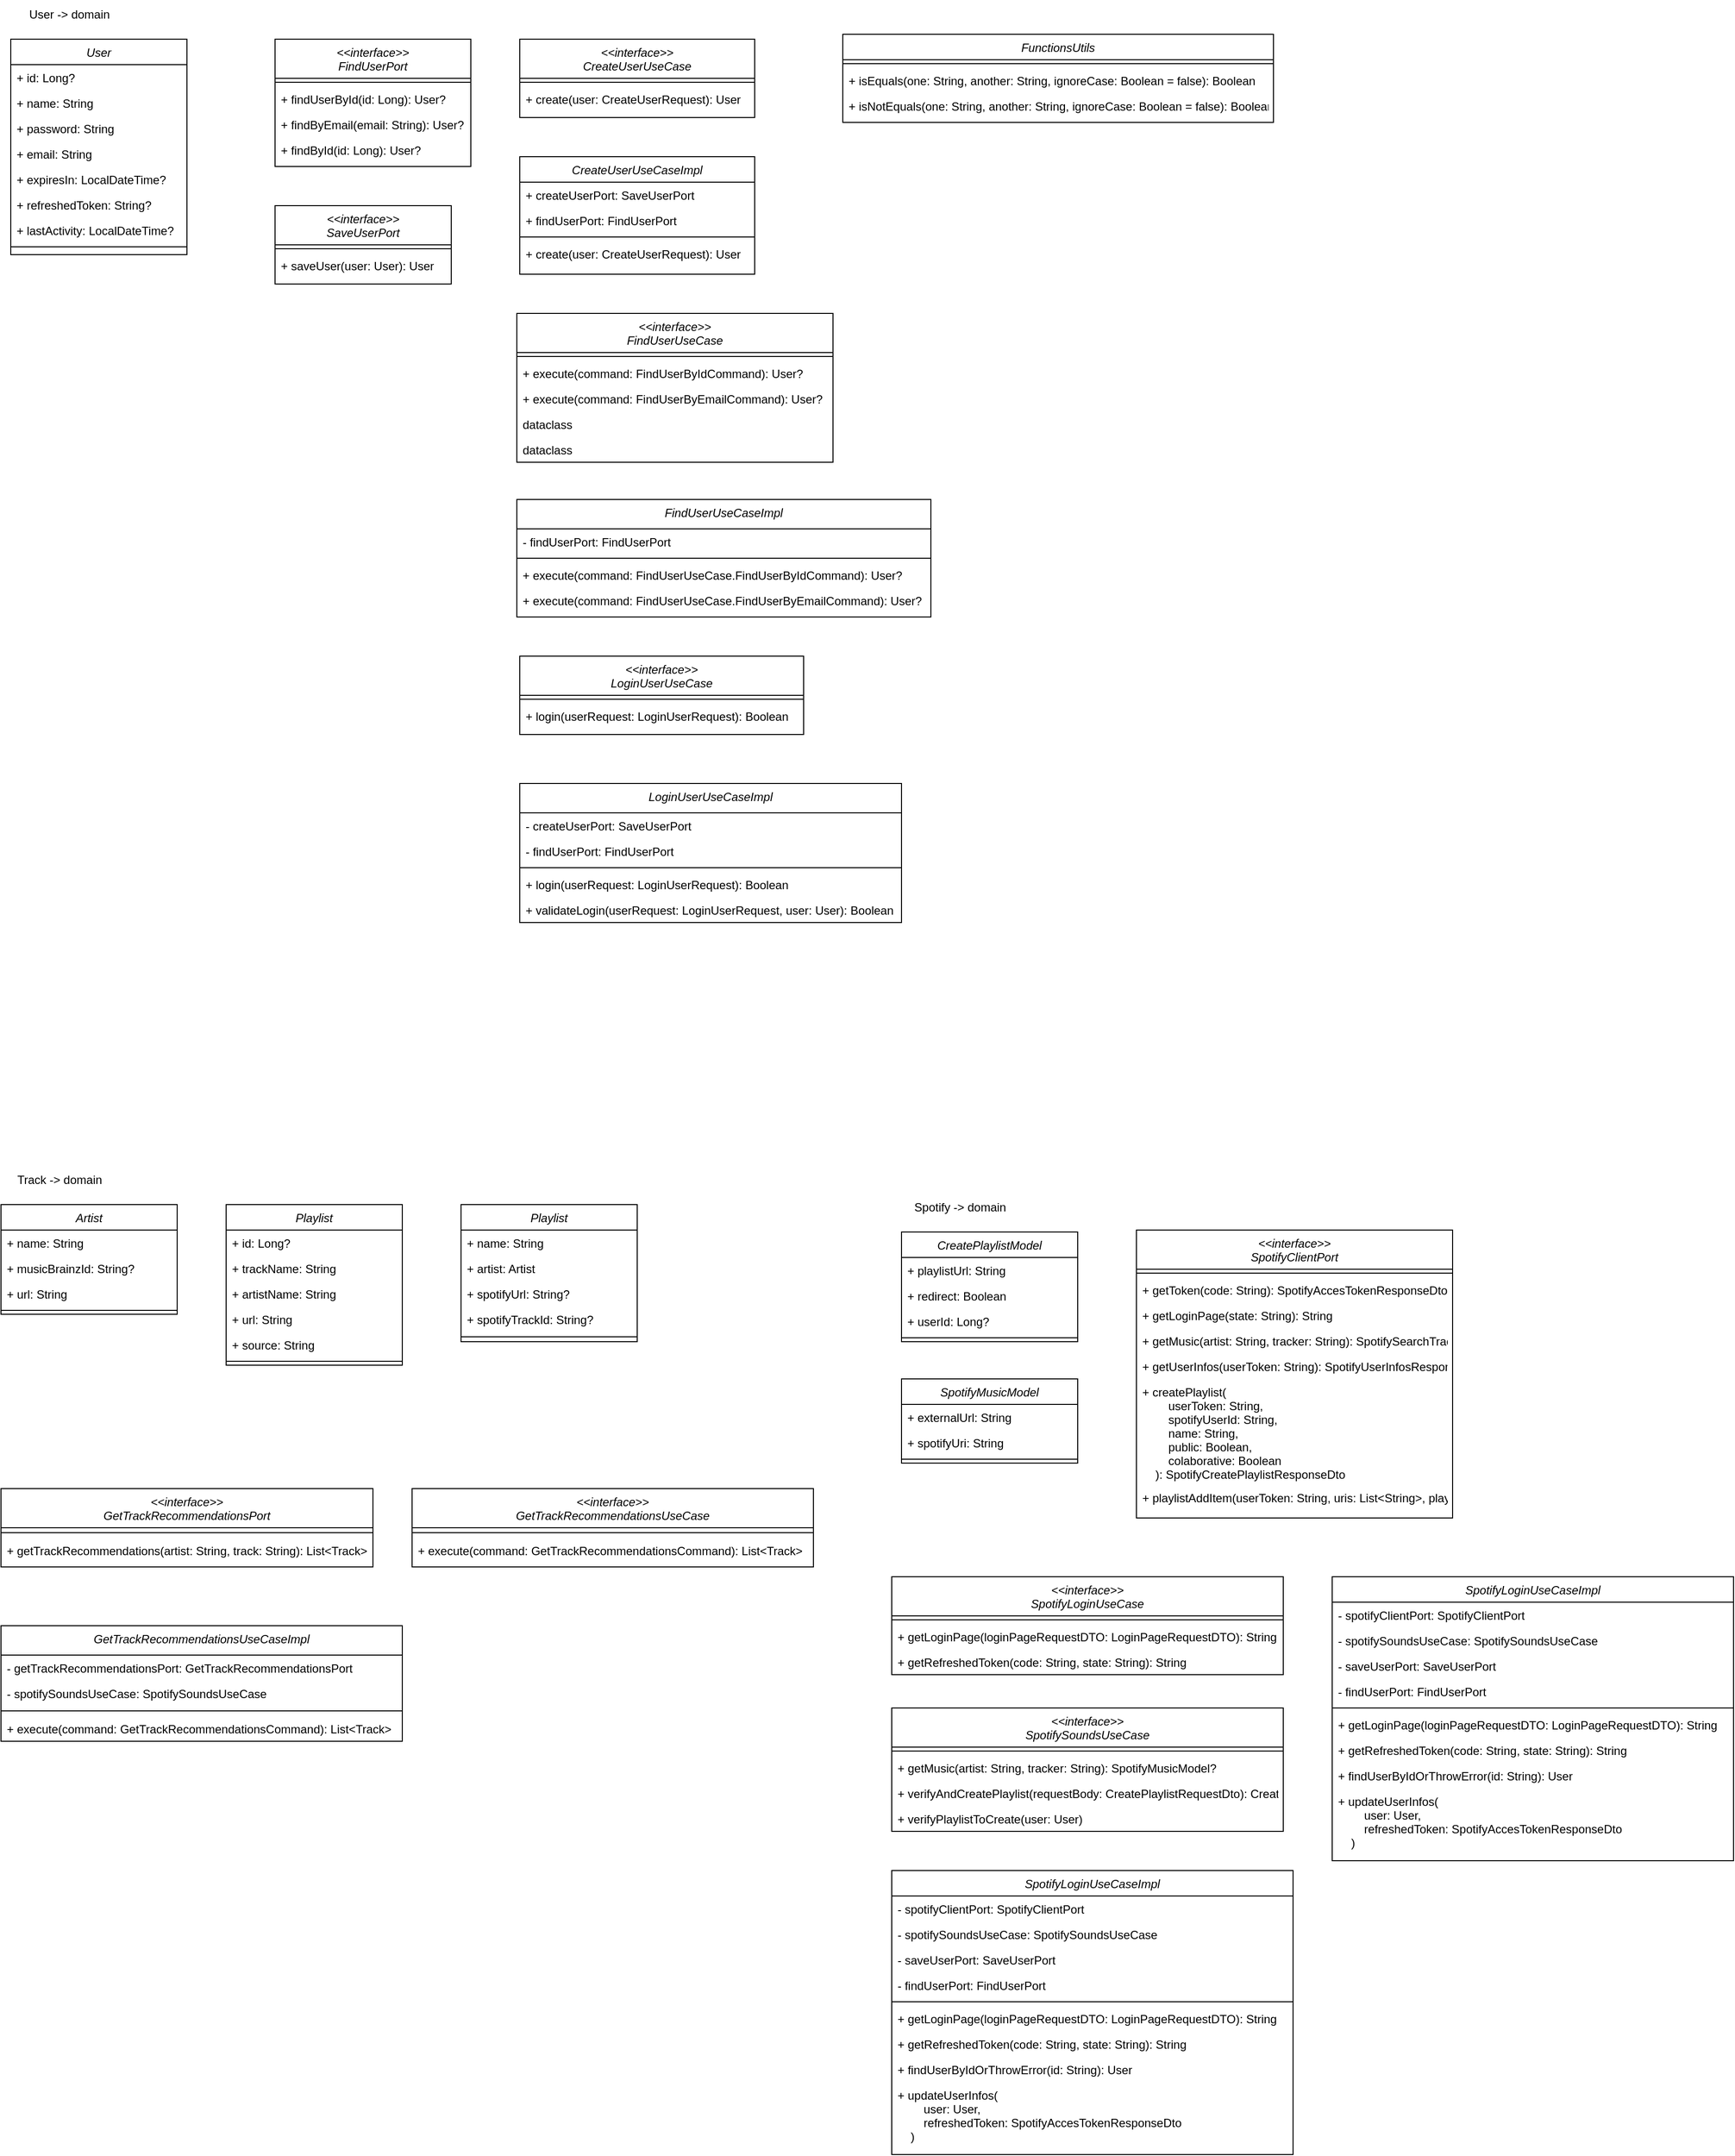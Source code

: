 <mxfile version="22.0.8" type="github">
  <diagram id="C5RBs43oDa-KdzZeNtuy" name="Page-1">
    <mxGraphModel dx="671" dy="777" grid="1" gridSize="10" guides="1" tooltips="1" connect="1" arrows="1" fold="1" page="1" pageScale="1" pageWidth="827" pageHeight="1169" math="0" shadow="0">
      <root>
        <mxCell id="WIyWlLk6GJQsqaUBKTNV-0" />
        <mxCell id="WIyWlLk6GJQsqaUBKTNV-1" parent="WIyWlLk6GJQsqaUBKTNV-0" />
        <mxCell id="zkfFHV4jXpPFQw0GAbJ--0" value="User" style="swimlane;fontStyle=2;align=center;verticalAlign=top;childLayout=stackLayout;horizontal=1;startSize=26;horizontalStack=0;resizeParent=1;resizeLast=0;collapsible=1;marginBottom=0;rounded=0;shadow=0;strokeWidth=1;" parent="WIyWlLk6GJQsqaUBKTNV-1" vertex="1">
          <mxGeometry x="70" y="50" width="180" height="220" as="geometry">
            <mxRectangle x="230" y="140" width="160" height="26" as="alternateBounds" />
          </mxGeometry>
        </mxCell>
        <mxCell id="zkfFHV4jXpPFQw0GAbJ--1" value="+ id: Long?" style="text;align=left;verticalAlign=top;spacingLeft=4;spacingRight=4;overflow=hidden;rotatable=0;points=[[0,0.5],[1,0.5]];portConstraint=eastwest;" parent="zkfFHV4jXpPFQw0GAbJ--0" vertex="1">
          <mxGeometry y="26" width="180" height="26" as="geometry" />
        </mxCell>
        <mxCell id="zkfFHV4jXpPFQw0GAbJ--2" value="+ name: String" style="text;align=left;verticalAlign=top;spacingLeft=4;spacingRight=4;overflow=hidden;rotatable=0;points=[[0,0.5],[1,0.5]];portConstraint=eastwest;rounded=0;shadow=0;html=0;" parent="zkfFHV4jXpPFQw0GAbJ--0" vertex="1">
          <mxGeometry y="52" width="180" height="26" as="geometry" />
        </mxCell>
        <mxCell id="zkfFHV4jXpPFQw0GAbJ--3" value="+ password: String" style="text;align=left;verticalAlign=top;spacingLeft=4;spacingRight=4;overflow=hidden;rotatable=0;points=[[0,0.5],[1,0.5]];portConstraint=eastwest;rounded=0;shadow=0;html=0;" parent="zkfFHV4jXpPFQw0GAbJ--0" vertex="1">
          <mxGeometry y="78" width="180" height="26" as="geometry" />
        </mxCell>
        <mxCell id="o4GYQTfGtpmaL7Dmve54-0" value="+ email: String" style="text;align=left;verticalAlign=top;spacingLeft=4;spacingRight=4;overflow=hidden;rotatable=0;points=[[0,0.5],[1,0.5]];portConstraint=eastwest;rounded=0;shadow=0;html=0;" vertex="1" parent="zkfFHV4jXpPFQw0GAbJ--0">
          <mxGeometry y="104" width="180" height="26" as="geometry" />
        </mxCell>
        <mxCell id="o4GYQTfGtpmaL7Dmve54-3" value="+ expiresIn: LocalDateTime?" style="text;align=left;verticalAlign=top;spacingLeft=4;spacingRight=4;overflow=hidden;rotatable=0;points=[[0,0.5],[1,0.5]];portConstraint=eastwest;rounded=0;shadow=0;html=0;" vertex="1" parent="zkfFHV4jXpPFQw0GAbJ--0">
          <mxGeometry y="130" width="180" height="26" as="geometry" />
        </mxCell>
        <mxCell id="o4GYQTfGtpmaL7Dmve54-2" value="+ refreshedToken: String?" style="text;align=left;verticalAlign=top;spacingLeft=4;spacingRight=4;overflow=hidden;rotatable=0;points=[[0,0.5],[1,0.5]];portConstraint=eastwest;rounded=0;shadow=0;html=0;" vertex="1" parent="zkfFHV4jXpPFQw0GAbJ--0">
          <mxGeometry y="156" width="180" height="26" as="geometry" />
        </mxCell>
        <mxCell id="o4GYQTfGtpmaL7Dmve54-1" value="+ lastActivity: LocalDateTime?" style="text;align=left;verticalAlign=top;spacingLeft=4;spacingRight=4;overflow=hidden;rotatable=0;points=[[0,0.5],[1,0.5]];portConstraint=eastwest;rounded=0;shadow=0;html=0;" vertex="1" parent="zkfFHV4jXpPFQw0GAbJ--0">
          <mxGeometry y="182" width="180" height="26" as="geometry" />
        </mxCell>
        <mxCell id="zkfFHV4jXpPFQw0GAbJ--4" value="" style="line;html=1;strokeWidth=1;align=left;verticalAlign=middle;spacingTop=-1;spacingLeft=3;spacingRight=3;rotatable=0;labelPosition=right;points=[];portConstraint=eastwest;" parent="zkfFHV4jXpPFQw0GAbJ--0" vertex="1">
          <mxGeometry y="208" width="180" height="8" as="geometry" />
        </mxCell>
        <mxCell id="o4GYQTfGtpmaL7Dmve54-4" value="&lt;&lt;interface&gt;&gt;&#xa;FindUserPort" style="swimlane;fontStyle=2;align=center;verticalAlign=top;childLayout=stackLayout;horizontal=1;startSize=40;horizontalStack=0;resizeParent=1;resizeLast=0;collapsible=1;marginBottom=0;rounded=0;shadow=0;strokeWidth=1;" vertex="1" parent="WIyWlLk6GJQsqaUBKTNV-1">
          <mxGeometry x="340" y="50" width="200" height="130" as="geometry">
            <mxRectangle x="230" y="140" width="160" height="26" as="alternateBounds" />
          </mxGeometry>
        </mxCell>
        <mxCell id="o4GYQTfGtpmaL7Dmve54-12" value="" style="line;html=1;strokeWidth=1;align=left;verticalAlign=middle;spacingTop=-1;spacingLeft=3;spacingRight=3;rotatable=0;labelPosition=right;points=[];portConstraint=eastwest;" vertex="1" parent="o4GYQTfGtpmaL7Dmve54-4">
          <mxGeometry y="40" width="200" height="8" as="geometry" />
        </mxCell>
        <mxCell id="o4GYQTfGtpmaL7Dmve54-22" value="+ findUserById(id: Long): User?" style="text;align=left;verticalAlign=top;spacingLeft=4;spacingRight=4;overflow=hidden;rotatable=0;points=[[0,0.5],[1,0.5]];portConstraint=eastwest;rounded=0;shadow=0;html=0;" vertex="1" parent="o4GYQTfGtpmaL7Dmve54-4">
          <mxGeometry y="48" width="200" height="26" as="geometry" />
        </mxCell>
        <mxCell id="o4GYQTfGtpmaL7Dmve54-23" value="+ findByEmail(email: String): User?" style="text;align=left;verticalAlign=top;spacingLeft=4;spacingRight=4;overflow=hidden;rotatable=0;points=[[0,0.5],[1,0.5]];portConstraint=eastwest;rounded=0;shadow=0;html=0;" vertex="1" parent="o4GYQTfGtpmaL7Dmve54-4">
          <mxGeometry y="74" width="200" height="26" as="geometry" />
        </mxCell>
        <mxCell id="o4GYQTfGtpmaL7Dmve54-24" value="+ findById(id: Long): User?" style="text;align=left;verticalAlign=top;spacingLeft=4;spacingRight=4;overflow=hidden;rotatable=0;points=[[0,0.5],[1,0.5]];portConstraint=eastwest;rounded=0;shadow=0;html=0;" vertex="1" parent="o4GYQTfGtpmaL7Dmve54-4">
          <mxGeometry y="100" width="200" height="26" as="geometry" />
        </mxCell>
        <mxCell id="o4GYQTfGtpmaL7Dmve54-25" value="&lt;&lt;interface&gt;&gt;&#xa;SaveUserPort" style="swimlane;fontStyle=2;align=center;verticalAlign=top;childLayout=stackLayout;horizontal=1;startSize=40;horizontalStack=0;resizeParent=1;resizeLast=0;collapsible=1;marginBottom=0;rounded=0;shadow=0;strokeWidth=1;" vertex="1" parent="WIyWlLk6GJQsqaUBKTNV-1">
          <mxGeometry x="340" y="220" width="180" height="80" as="geometry">
            <mxRectangle x="230" y="140" width="160" height="26" as="alternateBounds" />
          </mxGeometry>
        </mxCell>
        <mxCell id="o4GYQTfGtpmaL7Dmve54-26" value="" style="line;html=1;strokeWidth=1;align=left;verticalAlign=middle;spacingTop=-1;spacingLeft=3;spacingRight=3;rotatable=0;labelPosition=right;points=[];portConstraint=eastwest;" vertex="1" parent="o4GYQTfGtpmaL7Dmve54-25">
          <mxGeometry y="40" width="180" height="8" as="geometry" />
        </mxCell>
        <mxCell id="o4GYQTfGtpmaL7Dmve54-27" value="+ saveUser(user: User): User" style="text;align=left;verticalAlign=top;spacingLeft=4;spacingRight=4;overflow=hidden;rotatable=0;points=[[0,0.5],[1,0.5]];portConstraint=eastwest;rounded=0;shadow=0;html=0;" vertex="1" parent="o4GYQTfGtpmaL7Dmve54-25">
          <mxGeometry y="48" width="180" height="26" as="geometry" />
        </mxCell>
        <mxCell id="o4GYQTfGtpmaL7Dmve54-30" value="&lt;&lt;interface&gt;&gt;&#xa;CreateUserUseCase" style="swimlane;fontStyle=2;align=center;verticalAlign=top;childLayout=stackLayout;horizontal=1;startSize=40;horizontalStack=0;resizeParent=1;resizeLast=0;collapsible=1;marginBottom=0;rounded=0;shadow=0;strokeWidth=1;" vertex="1" parent="WIyWlLk6GJQsqaUBKTNV-1">
          <mxGeometry x="590" y="50" width="240" height="80" as="geometry">
            <mxRectangle x="230" y="140" width="160" height="26" as="alternateBounds" />
          </mxGeometry>
        </mxCell>
        <mxCell id="o4GYQTfGtpmaL7Dmve54-31" value="" style="line;html=1;strokeWidth=1;align=left;verticalAlign=middle;spacingTop=-1;spacingLeft=3;spacingRight=3;rotatable=0;labelPosition=right;points=[];portConstraint=eastwest;" vertex="1" parent="o4GYQTfGtpmaL7Dmve54-30">
          <mxGeometry y="40" width="240" height="8" as="geometry" />
        </mxCell>
        <mxCell id="o4GYQTfGtpmaL7Dmve54-32" value="+ create(user: CreateUserRequest): User" style="text;align=left;verticalAlign=top;spacingLeft=4;spacingRight=4;overflow=hidden;rotatable=0;points=[[0,0.5],[1,0.5]];portConstraint=eastwest;rounded=0;shadow=0;html=0;" vertex="1" parent="o4GYQTfGtpmaL7Dmve54-30">
          <mxGeometry y="48" width="240" height="26" as="geometry" />
        </mxCell>
        <mxCell id="o4GYQTfGtpmaL7Dmve54-36" value="CreateUserUseCaseImpl" style="swimlane;fontStyle=2;align=center;verticalAlign=top;childLayout=stackLayout;horizontal=1;startSize=26;horizontalStack=0;resizeParent=1;resizeLast=0;collapsible=1;marginBottom=0;rounded=0;shadow=0;strokeWidth=1;" vertex="1" parent="WIyWlLk6GJQsqaUBKTNV-1">
          <mxGeometry x="590" y="170" width="240" height="120" as="geometry">
            <mxRectangle x="230" y="140" width="160" height="26" as="alternateBounds" />
          </mxGeometry>
        </mxCell>
        <mxCell id="o4GYQTfGtpmaL7Dmve54-37" value="+ createUserPort: SaveUserPort" style="text;align=left;verticalAlign=top;spacingLeft=4;spacingRight=4;overflow=hidden;rotatable=0;points=[[0,0.5],[1,0.5]];portConstraint=eastwest;" vertex="1" parent="o4GYQTfGtpmaL7Dmve54-36">
          <mxGeometry y="26" width="240" height="26" as="geometry" />
        </mxCell>
        <mxCell id="o4GYQTfGtpmaL7Dmve54-38" value="+ findUserPort: FindUserPort" style="text;align=left;verticalAlign=top;spacingLeft=4;spacingRight=4;overflow=hidden;rotatable=0;points=[[0,0.5],[1,0.5]];portConstraint=eastwest;rounded=0;shadow=0;html=0;" vertex="1" parent="o4GYQTfGtpmaL7Dmve54-36">
          <mxGeometry y="52" width="240" height="26" as="geometry" />
        </mxCell>
        <mxCell id="o4GYQTfGtpmaL7Dmve54-44" value="" style="line;html=1;strokeWidth=1;align=left;verticalAlign=middle;spacingTop=-1;spacingLeft=3;spacingRight=3;rotatable=0;labelPosition=right;points=[];portConstraint=eastwest;" vertex="1" parent="o4GYQTfGtpmaL7Dmve54-36">
          <mxGeometry y="78" width="240" height="8" as="geometry" />
        </mxCell>
        <mxCell id="o4GYQTfGtpmaL7Dmve54-45" value="+ create(user: CreateUserRequest): User" style="text;align=left;verticalAlign=top;spacingLeft=4;spacingRight=4;overflow=hidden;rotatable=0;points=[[0,0.5],[1,0.5]];portConstraint=eastwest;rounded=0;shadow=0;html=0;" vertex="1" parent="o4GYQTfGtpmaL7Dmve54-36">
          <mxGeometry y="86" width="240" height="26" as="geometry" />
        </mxCell>
        <mxCell id="o4GYQTfGtpmaL7Dmve54-46" value="&lt;&lt;interface&gt;&gt;&#xa;FindUserUseCase" style="swimlane;fontStyle=2;align=center;verticalAlign=top;childLayout=stackLayout;horizontal=1;startSize=40;horizontalStack=0;resizeParent=1;resizeLast=0;collapsible=1;marginBottom=0;rounded=0;shadow=0;strokeWidth=1;" vertex="1" parent="WIyWlLk6GJQsqaUBKTNV-1">
          <mxGeometry x="587" y="330" width="323" height="152" as="geometry">
            <mxRectangle x="230" y="140" width="160" height="26" as="alternateBounds" />
          </mxGeometry>
        </mxCell>
        <mxCell id="o4GYQTfGtpmaL7Dmve54-47" value="" style="line;html=1;strokeWidth=1;align=left;verticalAlign=middle;spacingTop=-1;spacingLeft=3;spacingRight=3;rotatable=0;labelPosition=right;points=[];portConstraint=eastwest;" vertex="1" parent="o4GYQTfGtpmaL7Dmve54-46">
          <mxGeometry y="40" width="323" height="8" as="geometry" />
        </mxCell>
        <mxCell id="o4GYQTfGtpmaL7Dmve54-48" value="+ execute(command: FindUserByIdCommand): User?" style="text;align=left;verticalAlign=top;spacingLeft=4;spacingRight=4;overflow=hidden;rotatable=0;points=[[0,0.5],[1,0.5]];portConstraint=eastwest;rounded=0;shadow=0;html=0;" vertex="1" parent="o4GYQTfGtpmaL7Dmve54-46">
          <mxGeometry y="48" width="323" height="26" as="geometry" />
        </mxCell>
        <mxCell id="o4GYQTfGtpmaL7Dmve54-50" value="+ execute(command: FindUserByEmailCommand): User?" style="text;align=left;verticalAlign=top;spacingLeft=4;spacingRight=4;overflow=hidden;rotatable=0;points=[[0,0.5],[1,0.5]];portConstraint=eastwest;rounded=0;shadow=0;html=0;" vertex="1" parent="o4GYQTfGtpmaL7Dmve54-46">
          <mxGeometry y="74" width="323" height="26" as="geometry" />
        </mxCell>
        <mxCell id="o4GYQTfGtpmaL7Dmve54-51" value="dataclass" style="text;align=left;verticalAlign=top;spacingLeft=4;spacingRight=4;overflow=hidden;rotatable=0;points=[[0,0.5],[1,0.5]];portConstraint=eastwest;rounded=0;shadow=0;html=0;" vertex="1" parent="o4GYQTfGtpmaL7Dmve54-46">
          <mxGeometry y="100" width="323" height="26" as="geometry" />
        </mxCell>
        <mxCell id="o4GYQTfGtpmaL7Dmve54-49" value="dataclass" style="text;align=left;verticalAlign=top;spacingLeft=4;spacingRight=4;overflow=hidden;rotatable=0;points=[[0,0.5],[1,0.5]];portConstraint=eastwest;rounded=0;shadow=0;html=0;" vertex="1" parent="o4GYQTfGtpmaL7Dmve54-46">
          <mxGeometry y="126" width="323" height="26" as="geometry" />
        </mxCell>
        <mxCell id="o4GYQTfGtpmaL7Dmve54-52" value="FindUserUseCaseImpl" style="swimlane;fontStyle=2;align=center;verticalAlign=top;childLayout=stackLayout;horizontal=1;startSize=30;horizontalStack=0;resizeParent=1;resizeLast=0;collapsible=1;marginBottom=0;rounded=0;shadow=0;strokeWidth=1;" vertex="1" parent="WIyWlLk6GJQsqaUBKTNV-1">
          <mxGeometry x="587" y="520" width="423" height="120" as="geometry">
            <mxRectangle x="230" y="140" width="160" height="26" as="alternateBounds" />
          </mxGeometry>
        </mxCell>
        <mxCell id="o4GYQTfGtpmaL7Dmve54-58" value="- findUserPort: FindUserPort" style="text;align=left;verticalAlign=top;spacingLeft=4;spacingRight=4;overflow=hidden;rotatable=0;points=[[0,0.5],[1,0.5]];portConstraint=eastwest;rounded=0;shadow=0;html=0;" vertex="1" parent="o4GYQTfGtpmaL7Dmve54-52">
          <mxGeometry y="30" width="423" height="26" as="geometry" />
        </mxCell>
        <mxCell id="o4GYQTfGtpmaL7Dmve54-53" value="" style="line;html=1;strokeWidth=1;align=left;verticalAlign=middle;spacingTop=-1;spacingLeft=3;spacingRight=3;rotatable=0;labelPosition=right;points=[];portConstraint=eastwest;" vertex="1" parent="o4GYQTfGtpmaL7Dmve54-52">
          <mxGeometry y="56" width="423" height="8" as="geometry" />
        </mxCell>
        <mxCell id="o4GYQTfGtpmaL7Dmve54-54" value="+ execute(command: FindUserUseCase.FindUserByIdCommand): User?" style="text;align=left;verticalAlign=top;spacingLeft=4;spacingRight=4;overflow=hidden;rotatable=0;points=[[0,0.5],[1,0.5]];portConstraint=eastwest;rounded=0;shadow=0;html=0;" vertex="1" parent="o4GYQTfGtpmaL7Dmve54-52">
          <mxGeometry y="64" width="423" height="26" as="geometry" />
        </mxCell>
        <mxCell id="o4GYQTfGtpmaL7Dmve54-55" value="+ execute(command: FindUserUseCase.FindUserByEmailCommand): User?" style="text;align=left;verticalAlign=top;spacingLeft=4;spacingRight=4;overflow=hidden;rotatable=0;points=[[0,0.5],[1,0.5]];portConstraint=eastwest;rounded=0;shadow=0;html=0;" vertex="1" parent="o4GYQTfGtpmaL7Dmve54-52">
          <mxGeometry y="90" width="423" height="26" as="geometry" />
        </mxCell>
        <mxCell id="o4GYQTfGtpmaL7Dmve54-59" value="&lt;&lt;interface&gt;&gt;&#xa;LoginUserUseCase" style="swimlane;fontStyle=2;align=center;verticalAlign=top;childLayout=stackLayout;horizontal=1;startSize=40;horizontalStack=0;resizeParent=1;resizeLast=0;collapsible=1;marginBottom=0;rounded=0;shadow=0;strokeWidth=1;" vertex="1" parent="WIyWlLk6GJQsqaUBKTNV-1">
          <mxGeometry x="590" y="680" width="290" height="80" as="geometry">
            <mxRectangle x="230" y="140" width="160" height="26" as="alternateBounds" />
          </mxGeometry>
        </mxCell>
        <mxCell id="o4GYQTfGtpmaL7Dmve54-60" value="" style="line;html=1;strokeWidth=1;align=left;verticalAlign=middle;spacingTop=-1;spacingLeft=3;spacingRight=3;rotatable=0;labelPosition=right;points=[];portConstraint=eastwest;" vertex="1" parent="o4GYQTfGtpmaL7Dmve54-59">
          <mxGeometry y="40" width="290" height="8" as="geometry" />
        </mxCell>
        <mxCell id="o4GYQTfGtpmaL7Dmve54-61" value="+ login(userRequest: LoginUserRequest): Boolean" style="text;align=left;verticalAlign=top;spacingLeft=4;spacingRight=4;overflow=hidden;rotatable=0;points=[[0,0.5],[1,0.5]];portConstraint=eastwest;rounded=0;shadow=0;html=0;" vertex="1" parent="o4GYQTfGtpmaL7Dmve54-59">
          <mxGeometry y="48" width="290" height="26" as="geometry" />
        </mxCell>
        <mxCell id="o4GYQTfGtpmaL7Dmve54-65" value="LoginUserUseCaseImpl" style="swimlane;fontStyle=2;align=center;verticalAlign=top;childLayout=stackLayout;horizontal=1;startSize=30;horizontalStack=0;resizeParent=1;resizeLast=0;collapsible=1;marginBottom=0;rounded=0;shadow=0;strokeWidth=1;" vertex="1" parent="WIyWlLk6GJQsqaUBKTNV-1">
          <mxGeometry x="590" y="810" width="390" height="142" as="geometry">
            <mxRectangle x="230" y="140" width="160" height="26" as="alternateBounds" />
          </mxGeometry>
        </mxCell>
        <mxCell id="o4GYQTfGtpmaL7Dmve54-66" value="- createUserPort: SaveUserPort" style="text;align=left;verticalAlign=top;spacingLeft=4;spacingRight=4;overflow=hidden;rotatable=0;points=[[0,0.5],[1,0.5]];portConstraint=eastwest;rounded=0;shadow=0;html=0;" vertex="1" parent="o4GYQTfGtpmaL7Dmve54-65">
          <mxGeometry y="30" width="390" height="26" as="geometry" />
        </mxCell>
        <mxCell id="o4GYQTfGtpmaL7Dmve54-70" value="- findUserPort: FindUserPort" style="text;align=left;verticalAlign=top;spacingLeft=4;spacingRight=4;overflow=hidden;rotatable=0;points=[[0,0.5],[1,0.5]];portConstraint=eastwest;rounded=0;shadow=0;html=0;" vertex="1" parent="o4GYQTfGtpmaL7Dmve54-65">
          <mxGeometry y="56" width="390" height="26" as="geometry" />
        </mxCell>
        <mxCell id="o4GYQTfGtpmaL7Dmve54-67" value="" style="line;html=1;strokeWidth=1;align=left;verticalAlign=middle;spacingTop=-1;spacingLeft=3;spacingRight=3;rotatable=0;labelPosition=right;points=[];portConstraint=eastwest;" vertex="1" parent="o4GYQTfGtpmaL7Dmve54-65">
          <mxGeometry y="82" width="390" height="8" as="geometry" />
        </mxCell>
        <mxCell id="o4GYQTfGtpmaL7Dmve54-68" value="+ login(userRequest: LoginUserRequest): Boolean" style="text;align=left;verticalAlign=top;spacingLeft=4;spacingRight=4;overflow=hidden;rotatable=0;points=[[0,0.5],[1,0.5]];portConstraint=eastwest;rounded=0;shadow=0;html=0;" vertex="1" parent="o4GYQTfGtpmaL7Dmve54-65">
          <mxGeometry y="90" width="390" height="26" as="geometry" />
        </mxCell>
        <mxCell id="o4GYQTfGtpmaL7Dmve54-69" value="+ validateLogin(userRequest: LoginUserRequest, user: User): Boolean" style="text;align=left;verticalAlign=top;spacingLeft=4;spacingRight=4;overflow=hidden;rotatable=0;points=[[0,0.5],[1,0.5]];portConstraint=eastwest;rounded=0;shadow=0;html=0;" vertex="1" parent="o4GYQTfGtpmaL7Dmve54-65">
          <mxGeometry y="116" width="390" height="26" as="geometry" />
        </mxCell>
        <mxCell id="o4GYQTfGtpmaL7Dmve54-71" value="FunctionsUtils" style="swimlane;fontStyle=2;align=center;verticalAlign=top;childLayout=stackLayout;horizontal=1;startSize=26;horizontalStack=0;resizeParent=1;resizeLast=0;collapsible=1;marginBottom=0;rounded=0;shadow=0;strokeWidth=1;" vertex="1" parent="WIyWlLk6GJQsqaUBKTNV-1">
          <mxGeometry x="920" y="45" width="440" height="90" as="geometry">
            <mxRectangle x="230" y="140" width="160" height="26" as="alternateBounds" />
          </mxGeometry>
        </mxCell>
        <mxCell id="o4GYQTfGtpmaL7Dmve54-74" value="" style="line;html=1;strokeWidth=1;align=left;verticalAlign=middle;spacingTop=-1;spacingLeft=3;spacingRight=3;rotatable=0;labelPosition=right;points=[];portConstraint=eastwest;" vertex="1" parent="o4GYQTfGtpmaL7Dmve54-71">
          <mxGeometry y="26" width="440" height="8" as="geometry" />
        </mxCell>
        <mxCell id="o4GYQTfGtpmaL7Dmve54-75" value="+ isEquals(one: String, another: String, ignoreCase: Boolean = false): Boolean" style="text;align=left;verticalAlign=top;spacingLeft=4;spacingRight=4;overflow=hidden;rotatable=0;points=[[0,0.5],[1,0.5]];portConstraint=eastwest;rounded=0;shadow=0;html=0;" vertex="1" parent="o4GYQTfGtpmaL7Dmve54-71">
          <mxGeometry y="34" width="440" height="26" as="geometry" />
        </mxCell>
        <mxCell id="o4GYQTfGtpmaL7Dmve54-76" value="+ isNotEquals(one: String, another: String, ignoreCase: Boolean = false): Boolean" style="text;align=left;verticalAlign=top;spacingLeft=4;spacingRight=4;overflow=hidden;rotatable=0;points=[[0,0.5],[1,0.5]];portConstraint=eastwest;rounded=0;shadow=0;html=0;" vertex="1" parent="o4GYQTfGtpmaL7Dmve54-71">
          <mxGeometry y="60" width="440" height="26" as="geometry" />
        </mxCell>
        <mxCell id="o4GYQTfGtpmaL7Dmve54-96" value="User -&amp;gt; domain" style="text;html=1;strokeColor=none;fillColor=none;align=center;verticalAlign=middle;whiteSpace=wrap;rounded=0;" vertex="1" parent="WIyWlLk6GJQsqaUBKTNV-1">
          <mxGeometry x="70" y="10" width="120" height="30" as="geometry" />
        </mxCell>
        <mxCell id="o4GYQTfGtpmaL7Dmve54-107" value="Artist" style="swimlane;fontStyle=2;align=center;verticalAlign=top;childLayout=stackLayout;horizontal=1;startSize=26;horizontalStack=0;resizeParent=1;resizeLast=0;collapsible=1;marginBottom=0;rounded=0;shadow=0;strokeWidth=1;" vertex="1" parent="WIyWlLk6GJQsqaUBKTNV-1">
          <mxGeometry x="60" y="1240" width="180" height="112" as="geometry">
            <mxRectangle x="230" y="140" width="160" height="26" as="alternateBounds" />
          </mxGeometry>
        </mxCell>
        <mxCell id="o4GYQTfGtpmaL7Dmve54-108" value="+ name: String" style="text;align=left;verticalAlign=top;spacingLeft=4;spacingRight=4;overflow=hidden;rotatable=0;points=[[0,0.5],[1,0.5]];portConstraint=eastwest;" vertex="1" parent="o4GYQTfGtpmaL7Dmve54-107">
          <mxGeometry y="26" width="180" height="26" as="geometry" />
        </mxCell>
        <mxCell id="o4GYQTfGtpmaL7Dmve54-109" value="+ musicBrainzId: String?" style="text;align=left;verticalAlign=top;spacingLeft=4;spacingRight=4;overflow=hidden;rotatable=0;points=[[0,0.5],[1,0.5]];portConstraint=eastwest;rounded=0;shadow=0;html=0;" vertex="1" parent="o4GYQTfGtpmaL7Dmve54-107">
          <mxGeometry y="52" width="180" height="26" as="geometry" />
        </mxCell>
        <mxCell id="o4GYQTfGtpmaL7Dmve54-110" value="+ url: String" style="text;align=left;verticalAlign=top;spacingLeft=4;spacingRight=4;overflow=hidden;rotatable=0;points=[[0,0.5],[1,0.5]];portConstraint=eastwest;rounded=0;shadow=0;html=0;" vertex="1" parent="o4GYQTfGtpmaL7Dmve54-107">
          <mxGeometry y="78" width="180" height="26" as="geometry" />
        </mxCell>
        <mxCell id="o4GYQTfGtpmaL7Dmve54-115" value="" style="line;html=1;strokeWidth=1;align=left;verticalAlign=middle;spacingTop=-1;spacingLeft=3;spacingRight=3;rotatable=0;labelPosition=right;points=[];portConstraint=eastwest;" vertex="1" parent="o4GYQTfGtpmaL7Dmve54-107">
          <mxGeometry y="104" width="180" height="8" as="geometry" />
        </mxCell>
        <mxCell id="o4GYQTfGtpmaL7Dmve54-116" value="Track -&amp;gt; domain" style="text;html=1;strokeColor=none;fillColor=none;align=center;verticalAlign=middle;whiteSpace=wrap;rounded=0;" vertex="1" parent="WIyWlLk6GJQsqaUBKTNV-1">
          <mxGeometry x="60" y="1200" width="120" height="30" as="geometry" />
        </mxCell>
        <mxCell id="o4GYQTfGtpmaL7Dmve54-117" value="Playlist" style="swimlane;fontStyle=2;align=center;verticalAlign=top;childLayout=stackLayout;horizontal=1;startSize=26;horizontalStack=0;resizeParent=1;resizeLast=0;collapsible=1;marginBottom=0;rounded=0;shadow=0;strokeWidth=1;" vertex="1" parent="WIyWlLk6GJQsqaUBKTNV-1">
          <mxGeometry x="290" y="1240" width="180" height="164" as="geometry">
            <mxRectangle x="230" y="140" width="160" height="26" as="alternateBounds" />
          </mxGeometry>
        </mxCell>
        <mxCell id="o4GYQTfGtpmaL7Dmve54-118" value="+ id: Long?" style="text;align=left;verticalAlign=top;spacingLeft=4;spacingRight=4;overflow=hidden;rotatable=0;points=[[0,0.5],[1,0.5]];portConstraint=eastwest;" vertex="1" parent="o4GYQTfGtpmaL7Dmve54-117">
          <mxGeometry y="26" width="180" height="26" as="geometry" />
        </mxCell>
        <mxCell id="o4GYQTfGtpmaL7Dmve54-119" value="+ trackName: String" style="text;align=left;verticalAlign=top;spacingLeft=4;spacingRight=4;overflow=hidden;rotatable=0;points=[[0,0.5],[1,0.5]];portConstraint=eastwest;rounded=0;shadow=0;html=0;" vertex="1" parent="o4GYQTfGtpmaL7Dmve54-117">
          <mxGeometry y="52" width="180" height="26" as="geometry" />
        </mxCell>
        <mxCell id="o4GYQTfGtpmaL7Dmve54-120" value="+ artistName: String" style="text;align=left;verticalAlign=top;spacingLeft=4;spacingRight=4;overflow=hidden;rotatable=0;points=[[0,0.5],[1,0.5]];portConstraint=eastwest;rounded=0;shadow=0;html=0;" vertex="1" parent="o4GYQTfGtpmaL7Dmve54-117">
          <mxGeometry y="78" width="180" height="26" as="geometry" />
        </mxCell>
        <mxCell id="o4GYQTfGtpmaL7Dmve54-122" value="+ url: String" style="text;align=left;verticalAlign=top;spacingLeft=4;spacingRight=4;overflow=hidden;rotatable=0;points=[[0,0.5],[1,0.5]];portConstraint=eastwest;rounded=0;shadow=0;html=0;" vertex="1" parent="o4GYQTfGtpmaL7Dmve54-117">
          <mxGeometry y="104" width="180" height="26" as="geometry" />
        </mxCell>
        <mxCell id="o4GYQTfGtpmaL7Dmve54-123" value="+ source: String" style="text;align=left;verticalAlign=top;spacingLeft=4;spacingRight=4;overflow=hidden;rotatable=0;points=[[0,0.5],[1,0.5]];portConstraint=eastwest;rounded=0;shadow=0;html=0;" vertex="1" parent="o4GYQTfGtpmaL7Dmve54-117">
          <mxGeometry y="130" width="180" height="26" as="geometry" />
        </mxCell>
        <mxCell id="o4GYQTfGtpmaL7Dmve54-121" value="" style="line;html=1;strokeWidth=1;align=left;verticalAlign=middle;spacingTop=-1;spacingLeft=3;spacingRight=3;rotatable=0;labelPosition=right;points=[];portConstraint=eastwest;" vertex="1" parent="o4GYQTfGtpmaL7Dmve54-117">
          <mxGeometry y="156" width="180" height="8" as="geometry" />
        </mxCell>
        <mxCell id="o4GYQTfGtpmaL7Dmve54-124" value="Playlist" style="swimlane;fontStyle=2;align=center;verticalAlign=top;childLayout=stackLayout;horizontal=1;startSize=26;horizontalStack=0;resizeParent=1;resizeLast=0;collapsible=1;marginBottom=0;rounded=0;shadow=0;strokeWidth=1;" vertex="1" parent="WIyWlLk6GJQsqaUBKTNV-1">
          <mxGeometry x="530" y="1240" width="180" height="140" as="geometry">
            <mxRectangle x="230" y="140" width="160" height="26" as="alternateBounds" />
          </mxGeometry>
        </mxCell>
        <mxCell id="o4GYQTfGtpmaL7Dmve54-125" value="+ name: String" style="text;align=left;verticalAlign=top;spacingLeft=4;spacingRight=4;overflow=hidden;rotatable=0;points=[[0,0.5],[1,0.5]];portConstraint=eastwest;" vertex="1" parent="o4GYQTfGtpmaL7Dmve54-124">
          <mxGeometry y="26" width="180" height="26" as="geometry" />
        </mxCell>
        <mxCell id="o4GYQTfGtpmaL7Dmve54-126" value="+ artist: Artist" style="text;align=left;verticalAlign=top;spacingLeft=4;spacingRight=4;overflow=hidden;rotatable=0;points=[[0,0.5],[1,0.5]];portConstraint=eastwest;rounded=0;shadow=0;html=0;" vertex="1" parent="o4GYQTfGtpmaL7Dmve54-124">
          <mxGeometry y="52" width="180" height="26" as="geometry" />
        </mxCell>
        <mxCell id="o4GYQTfGtpmaL7Dmve54-127" value="+ spotifyUrl: String?" style="text;align=left;verticalAlign=top;spacingLeft=4;spacingRight=4;overflow=hidden;rotatable=0;points=[[0,0.5],[1,0.5]];portConstraint=eastwest;rounded=0;shadow=0;html=0;" vertex="1" parent="o4GYQTfGtpmaL7Dmve54-124">
          <mxGeometry y="78" width="180" height="26" as="geometry" />
        </mxCell>
        <mxCell id="o4GYQTfGtpmaL7Dmve54-128" value="+ spotifyTrackId: String?" style="text;align=left;verticalAlign=top;spacingLeft=4;spacingRight=4;overflow=hidden;rotatable=0;points=[[0,0.5],[1,0.5]];portConstraint=eastwest;rounded=0;shadow=0;html=0;" vertex="1" parent="o4GYQTfGtpmaL7Dmve54-124">
          <mxGeometry y="104" width="180" height="26" as="geometry" />
        </mxCell>
        <mxCell id="o4GYQTfGtpmaL7Dmve54-130" value="" style="line;html=1;strokeWidth=1;align=left;verticalAlign=middle;spacingTop=-1;spacingLeft=3;spacingRight=3;rotatable=0;labelPosition=right;points=[];portConstraint=eastwest;" vertex="1" parent="o4GYQTfGtpmaL7Dmve54-124">
          <mxGeometry y="130" width="180" height="10" as="geometry" />
        </mxCell>
        <mxCell id="o4GYQTfGtpmaL7Dmve54-131" value="&lt;&lt;interface&gt;&gt;&#xa;GetTrackRecommendationsPort" style="swimlane;fontStyle=2;align=center;verticalAlign=top;childLayout=stackLayout;horizontal=1;startSize=40;horizontalStack=0;resizeParent=1;resizeLast=0;collapsible=1;marginBottom=0;rounded=0;shadow=0;strokeWidth=1;" vertex="1" parent="WIyWlLk6GJQsqaUBKTNV-1">
          <mxGeometry x="60" y="1530" width="380" height="80" as="geometry">
            <mxRectangle x="230" y="140" width="160" height="26" as="alternateBounds" />
          </mxGeometry>
        </mxCell>
        <mxCell id="o4GYQTfGtpmaL7Dmve54-136" value="" style="line;html=1;strokeWidth=1;align=left;verticalAlign=middle;spacingTop=-1;spacingLeft=3;spacingRight=3;rotatable=0;labelPosition=right;points=[];portConstraint=eastwest;" vertex="1" parent="o4GYQTfGtpmaL7Dmve54-131">
          <mxGeometry y="40" width="380" height="10" as="geometry" />
        </mxCell>
        <mxCell id="o4GYQTfGtpmaL7Dmve54-139" value="+ getTrackRecommendations(artist: String, track: String): List&lt;Track&gt;" style="text;align=left;verticalAlign=top;spacingLeft=4;spacingRight=4;overflow=hidden;rotatable=0;points=[[0,0.5],[1,0.5]];portConstraint=eastwest;rounded=0;shadow=0;html=0;" vertex="1" parent="o4GYQTfGtpmaL7Dmve54-131">
          <mxGeometry y="50" width="380" height="26" as="geometry" />
        </mxCell>
        <mxCell id="o4GYQTfGtpmaL7Dmve54-140" value="&lt;&lt;interface&gt;&gt;&#xa;GetTrackRecommendationsUseCase" style="swimlane;fontStyle=2;align=center;verticalAlign=top;childLayout=stackLayout;horizontal=1;startSize=40;horizontalStack=0;resizeParent=1;resizeLast=0;collapsible=1;marginBottom=0;rounded=0;shadow=0;strokeWidth=1;" vertex="1" parent="WIyWlLk6GJQsqaUBKTNV-1">
          <mxGeometry x="480" y="1530" width="410" height="80" as="geometry">
            <mxRectangle x="230" y="140" width="160" height="26" as="alternateBounds" />
          </mxGeometry>
        </mxCell>
        <mxCell id="o4GYQTfGtpmaL7Dmve54-141" value="" style="line;html=1;strokeWidth=1;align=left;verticalAlign=middle;spacingTop=-1;spacingLeft=3;spacingRight=3;rotatable=0;labelPosition=right;points=[];portConstraint=eastwest;" vertex="1" parent="o4GYQTfGtpmaL7Dmve54-140">
          <mxGeometry y="40" width="410" height="10" as="geometry" />
        </mxCell>
        <mxCell id="o4GYQTfGtpmaL7Dmve54-142" value="+ execute(command: GetTrackRecommendationsCommand): List&lt;Track&gt;" style="text;align=left;verticalAlign=top;spacingLeft=4;spacingRight=4;overflow=hidden;rotatable=0;points=[[0,0.5],[1,0.5]];portConstraint=eastwest;rounded=0;shadow=0;html=0;" vertex="1" parent="o4GYQTfGtpmaL7Dmve54-140">
          <mxGeometry y="50" width="410" height="26" as="geometry" />
        </mxCell>
        <mxCell id="o4GYQTfGtpmaL7Dmve54-143" value="GetTrackRecommendationsUseCaseImpl" style="swimlane;fontStyle=2;align=center;verticalAlign=top;childLayout=stackLayout;horizontal=1;startSize=30;horizontalStack=0;resizeParent=1;resizeLast=0;collapsible=1;marginBottom=0;rounded=0;shadow=0;strokeWidth=1;" vertex="1" parent="WIyWlLk6GJQsqaUBKTNV-1">
          <mxGeometry x="60" y="1670" width="410" height="118" as="geometry">
            <mxRectangle x="230" y="140" width="160" height="26" as="alternateBounds" />
          </mxGeometry>
        </mxCell>
        <mxCell id="o4GYQTfGtpmaL7Dmve54-146" value="- getTrackRecommendationsPort: GetTrackRecommendationsPort" style="text;align=left;verticalAlign=top;spacingLeft=4;spacingRight=4;overflow=hidden;rotatable=0;points=[[0,0.5],[1,0.5]];portConstraint=eastwest;rounded=0;shadow=0;html=0;" vertex="1" parent="o4GYQTfGtpmaL7Dmve54-143">
          <mxGeometry y="30" width="410" height="26" as="geometry" />
        </mxCell>
        <mxCell id="o4GYQTfGtpmaL7Dmve54-147" value="- spotifySoundsUseCase: SpotifySoundsUseCase" style="text;align=left;verticalAlign=top;spacingLeft=4;spacingRight=4;overflow=hidden;rotatable=0;points=[[0,0.5],[1,0.5]];portConstraint=eastwest;rounded=0;shadow=0;html=0;" vertex="1" parent="o4GYQTfGtpmaL7Dmve54-143">
          <mxGeometry y="56" width="410" height="26" as="geometry" />
        </mxCell>
        <mxCell id="o4GYQTfGtpmaL7Dmve54-144" value="" style="line;html=1;strokeWidth=1;align=left;verticalAlign=middle;spacingTop=-1;spacingLeft=3;spacingRight=3;rotatable=0;labelPosition=right;points=[];portConstraint=eastwest;" vertex="1" parent="o4GYQTfGtpmaL7Dmve54-143">
          <mxGeometry y="82" width="410" height="10" as="geometry" />
        </mxCell>
        <mxCell id="o4GYQTfGtpmaL7Dmve54-145" value="+ execute(command: GetTrackRecommendationsCommand): List&lt;Track&gt;" style="text;align=left;verticalAlign=top;spacingLeft=4;spacingRight=4;overflow=hidden;rotatable=0;points=[[0,0.5],[1,0.5]];portConstraint=eastwest;rounded=0;shadow=0;html=0;" vertex="1" parent="o4GYQTfGtpmaL7Dmve54-143">
          <mxGeometry y="92" width="410" height="26" as="geometry" />
        </mxCell>
        <mxCell id="o4GYQTfGtpmaL7Dmve54-148" value="CreatePlaylistModel" style="swimlane;fontStyle=2;align=center;verticalAlign=top;childLayout=stackLayout;horizontal=1;startSize=26;horizontalStack=0;resizeParent=1;resizeLast=0;collapsible=1;marginBottom=0;rounded=0;shadow=0;strokeWidth=1;" vertex="1" parent="WIyWlLk6GJQsqaUBKTNV-1">
          <mxGeometry x="980" y="1268" width="180" height="112" as="geometry">
            <mxRectangle x="230" y="140" width="160" height="26" as="alternateBounds" />
          </mxGeometry>
        </mxCell>
        <mxCell id="o4GYQTfGtpmaL7Dmve54-154" value="+ playlistUrl: String" style="text;align=left;verticalAlign=top;spacingLeft=4;spacingRight=4;overflow=hidden;rotatable=0;points=[[0,0.5],[1,0.5]];portConstraint=eastwest;" vertex="1" parent="o4GYQTfGtpmaL7Dmve54-148">
          <mxGeometry y="26" width="180" height="26" as="geometry" />
        </mxCell>
        <mxCell id="o4GYQTfGtpmaL7Dmve54-155" value="+ redirect: Boolean" style="text;align=left;verticalAlign=top;spacingLeft=4;spacingRight=4;overflow=hidden;rotatable=0;points=[[0,0.5],[1,0.5]];portConstraint=eastwest;" vertex="1" parent="o4GYQTfGtpmaL7Dmve54-148">
          <mxGeometry y="52" width="180" height="26" as="geometry" />
        </mxCell>
        <mxCell id="o4GYQTfGtpmaL7Dmve54-149" value="+ userId: Long?" style="text;align=left;verticalAlign=top;spacingLeft=4;spacingRight=4;overflow=hidden;rotatable=0;points=[[0,0.5],[1,0.5]];portConstraint=eastwest;" vertex="1" parent="o4GYQTfGtpmaL7Dmve54-148">
          <mxGeometry y="78" width="180" height="26" as="geometry" />
        </mxCell>
        <mxCell id="o4GYQTfGtpmaL7Dmve54-152" value="" style="line;html=1;strokeWidth=1;align=left;verticalAlign=middle;spacingTop=-1;spacingLeft=3;spacingRight=3;rotatable=0;labelPosition=right;points=[];portConstraint=eastwest;" vertex="1" parent="o4GYQTfGtpmaL7Dmve54-148">
          <mxGeometry y="104" width="180" height="8" as="geometry" />
        </mxCell>
        <mxCell id="o4GYQTfGtpmaL7Dmve54-153" value="Spotify -&amp;gt; domain" style="text;html=1;strokeColor=none;fillColor=none;align=center;verticalAlign=middle;whiteSpace=wrap;rounded=0;" vertex="1" parent="WIyWlLk6GJQsqaUBKTNV-1">
          <mxGeometry x="980" y="1228" width="120" height="30" as="geometry" />
        </mxCell>
        <mxCell id="o4GYQTfGtpmaL7Dmve54-156" value="SpotifyMusicModel" style="swimlane;fontStyle=2;align=center;verticalAlign=top;childLayout=stackLayout;horizontal=1;startSize=26;horizontalStack=0;resizeParent=1;resizeLast=0;collapsible=1;marginBottom=0;rounded=0;shadow=0;strokeWidth=1;" vertex="1" parent="WIyWlLk6GJQsqaUBKTNV-1">
          <mxGeometry x="980" y="1418" width="180" height="86" as="geometry">
            <mxRectangle x="230" y="140" width="160" height="26" as="alternateBounds" />
          </mxGeometry>
        </mxCell>
        <mxCell id="o4GYQTfGtpmaL7Dmve54-157" value="+ externalUrl: String" style="text;align=left;verticalAlign=top;spacingLeft=4;spacingRight=4;overflow=hidden;rotatable=0;points=[[0,0.5],[1,0.5]];portConstraint=eastwest;" vertex="1" parent="o4GYQTfGtpmaL7Dmve54-156">
          <mxGeometry y="26" width="180" height="26" as="geometry" />
        </mxCell>
        <mxCell id="o4GYQTfGtpmaL7Dmve54-158" value="+ spotifyUri: String" style="text;align=left;verticalAlign=top;spacingLeft=4;spacingRight=4;overflow=hidden;rotatable=0;points=[[0,0.5],[1,0.5]];portConstraint=eastwest;" vertex="1" parent="o4GYQTfGtpmaL7Dmve54-156">
          <mxGeometry y="52" width="180" height="26" as="geometry" />
        </mxCell>
        <mxCell id="o4GYQTfGtpmaL7Dmve54-160" value="" style="line;html=1;strokeWidth=1;align=left;verticalAlign=middle;spacingTop=-1;spacingLeft=3;spacingRight=3;rotatable=0;labelPosition=right;points=[];portConstraint=eastwest;" vertex="1" parent="o4GYQTfGtpmaL7Dmve54-156">
          <mxGeometry y="78" width="180" height="8" as="geometry" />
        </mxCell>
        <mxCell id="o4GYQTfGtpmaL7Dmve54-161" value="&lt;&lt;interface&gt;&gt;&#xa;SpotifyClientPort" style="swimlane;fontStyle=2;align=center;verticalAlign=top;childLayout=stackLayout;horizontal=1;startSize=40;horizontalStack=0;resizeParent=1;resizeLast=0;collapsible=1;marginBottom=0;rounded=0;shadow=0;strokeWidth=1;" vertex="1" parent="WIyWlLk6GJQsqaUBKTNV-1">
          <mxGeometry x="1220" y="1266" width="323" height="294" as="geometry">
            <mxRectangle x="230" y="140" width="160" height="26" as="alternateBounds" />
          </mxGeometry>
        </mxCell>
        <mxCell id="o4GYQTfGtpmaL7Dmve54-162" value="" style="line;html=1;strokeWidth=1;align=left;verticalAlign=middle;spacingTop=-1;spacingLeft=3;spacingRight=3;rotatable=0;labelPosition=right;points=[];portConstraint=eastwest;" vertex="1" parent="o4GYQTfGtpmaL7Dmve54-161">
          <mxGeometry y="40" width="323" height="8" as="geometry" />
        </mxCell>
        <mxCell id="o4GYQTfGtpmaL7Dmve54-163" value="+ getToken(code: String): SpotifyAccesTokenResponseDto" style="text;align=left;verticalAlign=top;spacingLeft=4;spacingRight=4;overflow=hidden;rotatable=0;points=[[0,0.5],[1,0.5]];portConstraint=eastwest;rounded=0;shadow=0;html=0;" vertex="1" parent="o4GYQTfGtpmaL7Dmve54-161">
          <mxGeometry y="48" width="323" height="26" as="geometry" />
        </mxCell>
        <mxCell id="o4GYQTfGtpmaL7Dmve54-164" value="+ getLoginPage(state: String): String" style="text;align=left;verticalAlign=top;spacingLeft=4;spacingRight=4;overflow=hidden;rotatable=0;points=[[0,0.5],[1,0.5]];portConstraint=eastwest;rounded=0;shadow=0;html=0;" vertex="1" parent="o4GYQTfGtpmaL7Dmve54-161">
          <mxGeometry y="74" width="323" height="26" as="geometry" />
        </mxCell>
        <mxCell id="o4GYQTfGtpmaL7Dmve54-165" value="+ getMusic(artist: String, tracker: String): SpotifySearchTrackResponseDto" style="text;align=left;verticalAlign=top;spacingLeft=4;spacingRight=4;overflow=hidden;rotatable=0;points=[[0,0.5],[1,0.5]];portConstraint=eastwest;rounded=0;shadow=0;html=0;" vertex="1" parent="o4GYQTfGtpmaL7Dmve54-161">
          <mxGeometry y="100" width="323" height="26" as="geometry" />
        </mxCell>
        <mxCell id="o4GYQTfGtpmaL7Dmve54-167" value="+ getUserInfos(userToken: String): SpotifyUserInfosResponseDto" style="text;align=left;verticalAlign=top;spacingLeft=4;spacingRight=4;overflow=hidden;rotatable=0;points=[[0,0.5],[1,0.5]];portConstraint=eastwest;rounded=0;shadow=0;html=0;" vertex="1" parent="o4GYQTfGtpmaL7Dmve54-161">
          <mxGeometry y="126" width="323" height="26" as="geometry" />
        </mxCell>
        <mxCell id="o4GYQTfGtpmaL7Dmve54-168" value="+ createPlaylist(&#xa;        userToken: String,&#xa;        spotifyUserId: String,&#xa;        name: String,&#xa;        public: Boolean,&#xa;        colaborative: Boolean&#xa;    ): SpotifyCreatePlaylistResponseDto" style="text;align=left;verticalAlign=top;spacingLeft=4;spacingRight=4;overflow=hidden;rotatable=0;points=[[0,0.5],[1,0.5]];portConstraint=eastwest;rounded=0;shadow=0;html=0;" vertex="1" parent="o4GYQTfGtpmaL7Dmve54-161">
          <mxGeometry y="152" width="323" height="108" as="geometry" />
        </mxCell>
        <mxCell id="o4GYQTfGtpmaL7Dmve54-166" value="+ playlistAddItem(userToken: String, uris: List&lt;String&gt;, playlistId: String): String" style="text;align=left;verticalAlign=top;spacingLeft=4;spacingRight=4;overflow=hidden;rotatable=0;points=[[0,0.5],[1,0.5]];portConstraint=eastwest;rounded=0;shadow=0;html=0;" vertex="1" parent="o4GYQTfGtpmaL7Dmve54-161">
          <mxGeometry y="260" width="323" height="30" as="geometry" />
        </mxCell>
        <mxCell id="o4GYQTfGtpmaL7Dmve54-169" value="&lt;&lt;interface&gt;&gt;&#xa;SpotifyLoginUseCase" style="swimlane;fontStyle=2;align=center;verticalAlign=top;childLayout=stackLayout;horizontal=1;startSize=40;horizontalStack=0;resizeParent=1;resizeLast=0;collapsible=1;marginBottom=0;rounded=0;shadow=0;strokeWidth=1;" vertex="1" parent="WIyWlLk6GJQsqaUBKTNV-1">
          <mxGeometry x="970" y="1620" width="400" height="100" as="geometry">
            <mxRectangle x="230" y="140" width="160" height="26" as="alternateBounds" />
          </mxGeometry>
        </mxCell>
        <mxCell id="o4GYQTfGtpmaL7Dmve54-170" value="" style="line;html=1;strokeWidth=1;align=left;verticalAlign=middle;spacingTop=-1;spacingLeft=3;spacingRight=3;rotatable=0;labelPosition=right;points=[];portConstraint=eastwest;" vertex="1" parent="o4GYQTfGtpmaL7Dmve54-169">
          <mxGeometry y="40" width="400" height="8" as="geometry" />
        </mxCell>
        <mxCell id="o4GYQTfGtpmaL7Dmve54-171" value="+ getLoginPage(loginPageRequestDTO: LoginPageRequestDTO): String" style="text;align=left;verticalAlign=top;spacingLeft=4;spacingRight=4;overflow=hidden;rotatable=0;points=[[0,0.5],[1,0.5]];portConstraint=eastwest;rounded=0;shadow=0;html=0;" vertex="1" parent="o4GYQTfGtpmaL7Dmve54-169">
          <mxGeometry y="48" width="400" height="26" as="geometry" />
        </mxCell>
        <mxCell id="o4GYQTfGtpmaL7Dmve54-172" value="+ getRefreshedToken(code: String, state: String): String" style="text;align=left;verticalAlign=top;spacingLeft=4;spacingRight=4;overflow=hidden;rotatable=0;points=[[0,0.5],[1,0.5]];portConstraint=eastwest;rounded=0;shadow=0;html=0;" vertex="1" parent="o4GYQTfGtpmaL7Dmve54-169">
          <mxGeometry y="74" width="400" height="26" as="geometry" />
        </mxCell>
        <mxCell id="o4GYQTfGtpmaL7Dmve54-173" value="&lt;&lt;interface&gt;&gt;&#xa;SpotifySoundsUseCase" style="swimlane;fontStyle=2;align=center;verticalAlign=top;childLayout=stackLayout;horizontal=1;startSize=40;horizontalStack=0;resizeParent=1;resizeLast=0;collapsible=1;marginBottom=0;rounded=0;shadow=0;strokeWidth=1;" vertex="1" parent="WIyWlLk6GJQsqaUBKTNV-1">
          <mxGeometry x="970" y="1754" width="400" height="126" as="geometry">
            <mxRectangle x="230" y="140" width="160" height="26" as="alternateBounds" />
          </mxGeometry>
        </mxCell>
        <mxCell id="o4GYQTfGtpmaL7Dmve54-174" value="" style="line;html=1;strokeWidth=1;align=left;verticalAlign=middle;spacingTop=-1;spacingLeft=3;spacingRight=3;rotatable=0;labelPosition=right;points=[];portConstraint=eastwest;" vertex="1" parent="o4GYQTfGtpmaL7Dmve54-173">
          <mxGeometry y="40" width="400" height="8" as="geometry" />
        </mxCell>
        <mxCell id="o4GYQTfGtpmaL7Dmve54-175" value="+ getMusic(artist: String, tracker: String): SpotifyMusicModel?" style="text;align=left;verticalAlign=top;spacingLeft=4;spacingRight=4;overflow=hidden;rotatable=0;points=[[0,0.5],[1,0.5]];portConstraint=eastwest;rounded=0;shadow=0;html=0;" vertex="1" parent="o4GYQTfGtpmaL7Dmve54-173">
          <mxGeometry y="48" width="400" height="26" as="geometry" />
        </mxCell>
        <mxCell id="o4GYQTfGtpmaL7Dmve54-177" value="+ verifyAndCreatePlaylist(requestBody: CreatePlaylistRequestDto): CreatePlaylistModel" style="text;align=left;verticalAlign=top;spacingLeft=4;spacingRight=4;overflow=hidden;rotatable=0;points=[[0,0.5],[1,0.5]];portConstraint=eastwest;rounded=0;shadow=0;html=0;" vertex="1" parent="o4GYQTfGtpmaL7Dmve54-173">
          <mxGeometry y="74" width="400" height="26" as="geometry" />
        </mxCell>
        <mxCell id="o4GYQTfGtpmaL7Dmve54-176" value="+ verifyPlaylistToCreate(user: User)" style="text;align=left;verticalAlign=top;spacingLeft=4;spacingRight=4;overflow=hidden;rotatable=0;points=[[0,0.5],[1,0.5]];portConstraint=eastwest;rounded=0;shadow=0;html=0;" vertex="1" parent="o4GYQTfGtpmaL7Dmve54-173">
          <mxGeometry y="100" width="400" height="26" as="geometry" />
        </mxCell>
        <mxCell id="o4GYQTfGtpmaL7Dmve54-178" value="SpotifyLoginUseCaseImpl" style="swimlane;fontStyle=2;align=center;verticalAlign=top;childLayout=stackLayout;horizontal=1;startSize=26;horizontalStack=0;resizeParent=1;resizeLast=0;collapsible=1;marginBottom=0;rounded=0;shadow=0;strokeWidth=1;" vertex="1" parent="WIyWlLk6GJQsqaUBKTNV-1">
          <mxGeometry x="970" y="1920" width="410" height="290" as="geometry">
            <mxRectangle x="230" y="140" width="160" height="26" as="alternateBounds" />
          </mxGeometry>
        </mxCell>
        <mxCell id="o4GYQTfGtpmaL7Dmve54-179" value="- spotifyClientPort: SpotifyClientPort" style="text;align=left;verticalAlign=top;spacingLeft=4;spacingRight=4;overflow=hidden;rotatable=0;points=[[0,0.5],[1,0.5]];portConstraint=eastwest;" vertex="1" parent="o4GYQTfGtpmaL7Dmve54-178">
          <mxGeometry y="26" width="410" height="26" as="geometry" />
        </mxCell>
        <mxCell id="o4GYQTfGtpmaL7Dmve54-180" value="- spotifySoundsUseCase: SpotifySoundsUseCase" style="text;align=left;verticalAlign=top;spacingLeft=4;spacingRight=4;overflow=hidden;rotatable=0;points=[[0,0.5],[1,0.5]];portConstraint=eastwest;" vertex="1" parent="o4GYQTfGtpmaL7Dmve54-178">
          <mxGeometry y="52" width="410" height="26" as="geometry" />
        </mxCell>
        <mxCell id="o4GYQTfGtpmaL7Dmve54-181" value="- saveUserPort: SaveUserPort" style="text;align=left;verticalAlign=top;spacingLeft=4;spacingRight=4;overflow=hidden;rotatable=0;points=[[0,0.5],[1,0.5]];portConstraint=eastwest;" vertex="1" parent="o4GYQTfGtpmaL7Dmve54-178">
          <mxGeometry y="78" width="410" height="26" as="geometry" />
        </mxCell>
        <mxCell id="o4GYQTfGtpmaL7Dmve54-183" value="- findUserPort: FindUserPort" style="text;align=left;verticalAlign=top;spacingLeft=4;spacingRight=4;overflow=hidden;rotatable=0;points=[[0,0.5],[1,0.5]];portConstraint=eastwest;" vertex="1" parent="o4GYQTfGtpmaL7Dmve54-178">
          <mxGeometry y="104" width="410" height="26" as="geometry" />
        </mxCell>
        <mxCell id="o4GYQTfGtpmaL7Dmve54-182" value="" style="line;html=1;strokeWidth=1;align=left;verticalAlign=middle;spacingTop=-1;spacingLeft=3;spacingRight=3;rotatable=0;labelPosition=right;points=[];portConstraint=eastwest;" vertex="1" parent="o4GYQTfGtpmaL7Dmve54-178">
          <mxGeometry y="130" width="410" height="8" as="geometry" />
        </mxCell>
        <mxCell id="o4GYQTfGtpmaL7Dmve54-185" value="+ getLoginPage(loginPageRequestDTO: LoginPageRequestDTO): String" style="text;align=left;verticalAlign=top;spacingLeft=4;spacingRight=4;overflow=hidden;rotatable=0;points=[[0,0.5],[1,0.5]];portConstraint=eastwest;" vertex="1" parent="o4GYQTfGtpmaL7Dmve54-178">
          <mxGeometry y="138" width="410" height="26" as="geometry" />
        </mxCell>
        <mxCell id="o4GYQTfGtpmaL7Dmve54-186" value="+ getRefreshedToken(code: String, state: String): String" style="text;align=left;verticalAlign=top;spacingLeft=4;spacingRight=4;overflow=hidden;rotatable=0;points=[[0,0.5],[1,0.5]];portConstraint=eastwest;" vertex="1" parent="o4GYQTfGtpmaL7Dmve54-178">
          <mxGeometry y="164" width="410" height="26" as="geometry" />
        </mxCell>
        <mxCell id="o4GYQTfGtpmaL7Dmve54-187" value="+ findUserByIdOrThrowError(id: String): User" style="text;align=left;verticalAlign=top;spacingLeft=4;spacingRight=4;overflow=hidden;rotatable=0;points=[[0,0.5],[1,0.5]];portConstraint=eastwest;" vertex="1" parent="o4GYQTfGtpmaL7Dmve54-178">
          <mxGeometry y="190" width="410" height="26" as="geometry" />
        </mxCell>
        <mxCell id="o4GYQTfGtpmaL7Dmve54-184" value="+ updateUserInfos(&#xa;        user: User,&#xa;        refreshedToken: SpotifyAccesTokenResponseDto&#xa;    )" style="text;align=left;verticalAlign=top;spacingLeft=4;spacingRight=4;overflow=hidden;rotatable=0;points=[[0,0.5],[1,0.5]];portConstraint=eastwest;" vertex="1" parent="o4GYQTfGtpmaL7Dmve54-178">
          <mxGeometry y="216" width="410" height="64" as="geometry" />
        </mxCell>
        <mxCell id="o4GYQTfGtpmaL7Dmve54-188" value="SpotifyLoginUseCaseImpl" style="swimlane;fontStyle=2;align=center;verticalAlign=top;childLayout=stackLayout;horizontal=1;startSize=26;horizontalStack=0;resizeParent=1;resizeLast=0;collapsible=1;marginBottom=0;rounded=0;shadow=0;strokeWidth=1;" vertex="1" parent="WIyWlLk6GJQsqaUBKTNV-1">
          <mxGeometry x="1420" y="1620" width="410" height="290" as="geometry">
            <mxRectangle x="230" y="140" width="160" height="26" as="alternateBounds" />
          </mxGeometry>
        </mxCell>
        <mxCell id="o4GYQTfGtpmaL7Dmve54-189" value="- spotifyClientPort: SpotifyClientPort" style="text;align=left;verticalAlign=top;spacingLeft=4;spacingRight=4;overflow=hidden;rotatable=0;points=[[0,0.5],[1,0.5]];portConstraint=eastwest;" vertex="1" parent="o4GYQTfGtpmaL7Dmve54-188">
          <mxGeometry y="26" width="410" height="26" as="geometry" />
        </mxCell>
        <mxCell id="o4GYQTfGtpmaL7Dmve54-190" value="- spotifySoundsUseCase: SpotifySoundsUseCase" style="text;align=left;verticalAlign=top;spacingLeft=4;spacingRight=4;overflow=hidden;rotatable=0;points=[[0,0.5],[1,0.5]];portConstraint=eastwest;" vertex="1" parent="o4GYQTfGtpmaL7Dmve54-188">
          <mxGeometry y="52" width="410" height="26" as="geometry" />
        </mxCell>
        <mxCell id="o4GYQTfGtpmaL7Dmve54-191" value="- saveUserPort: SaveUserPort" style="text;align=left;verticalAlign=top;spacingLeft=4;spacingRight=4;overflow=hidden;rotatable=0;points=[[0,0.5],[1,0.5]];portConstraint=eastwest;" vertex="1" parent="o4GYQTfGtpmaL7Dmve54-188">
          <mxGeometry y="78" width="410" height="26" as="geometry" />
        </mxCell>
        <mxCell id="o4GYQTfGtpmaL7Dmve54-192" value="- findUserPort: FindUserPort" style="text;align=left;verticalAlign=top;spacingLeft=4;spacingRight=4;overflow=hidden;rotatable=0;points=[[0,0.5],[1,0.5]];portConstraint=eastwest;" vertex="1" parent="o4GYQTfGtpmaL7Dmve54-188">
          <mxGeometry y="104" width="410" height="26" as="geometry" />
        </mxCell>
        <mxCell id="o4GYQTfGtpmaL7Dmve54-193" value="" style="line;html=1;strokeWidth=1;align=left;verticalAlign=middle;spacingTop=-1;spacingLeft=3;spacingRight=3;rotatable=0;labelPosition=right;points=[];portConstraint=eastwest;" vertex="1" parent="o4GYQTfGtpmaL7Dmve54-188">
          <mxGeometry y="130" width="410" height="8" as="geometry" />
        </mxCell>
        <mxCell id="o4GYQTfGtpmaL7Dmve54-194" value="+ getLoginPage(loginPageRequestDTO: LoginPageRequestDTO): String" style="text;align=left;verticalAlign=top;spacingLeft=4;spacingRight=4;overflow=hidden;rotatable=0;points=[[0,0.5],[1,0.5]];portConstraint=eastwest;" vertex="1" parent="o4GYQTfGtpmaL7Dmve54-188">
          <mxGeometry y="138" width="410" height="26" as="geometry" />
        </mxCell>
        <mxCell id="o4GYQTfGtpmaL7Dmve54-195" value="+ getRefreshedToken(code: String, state: String): String" style="text;align=left;verticalAlign=top;spacingLeft=4;spacingRight=4;overflow=hidden;rotatable=0;points=[[0,0.5],[1,0.5]];portConstraint=eastwest;" vertex="1" parent="o4GYQTfGtpmaL7Dmve54-188">
          <mxGeometry y="164" width="410" height="26" as="geometry" />
        </mxCell>
        <mxCell id="o4GYQTfGtpmaL7Dmve54-196" value="+ findUserByIdOrThrowError(id: String): User" style="text;align=left;verticalAlign=top;spacingLeft=4;spacingRight=4;overflow=hidden;rotatable=0;points=[[0,0.5],[1,0.5]];portConstraint=eastwest;" vertex="1" parent="o4GYQTfGtpmaL7Dmve54-188">
          <mxGeometry y="190" width="410" height="26" as="geometry" />
        </mxCell>
        <mxCell id="o4GYQTfGtpmaL7Dmve54-197" value="+ updateUserInfos(&#xa;        user: User,&#xa;        refreshedToken: SpotifyAccesTokenResponseDto&#xa;    )" style="text;align=left;verticalAlign=top;spacingLeft=4;spacingRight=4;overflow=hidden;rotatable=0;points=[[0,0.5],[1,0.5]];portConstraint=eastwest;" vertex="1" parent="o4GYQTfGtpmaL7Dmve54-188">
          <mxGeometry y="216" width="410" height="64" as="geometry" />
        </mxCell>
      </root>
    </mxGraphModel>
  </diagram>
</mxfile>
